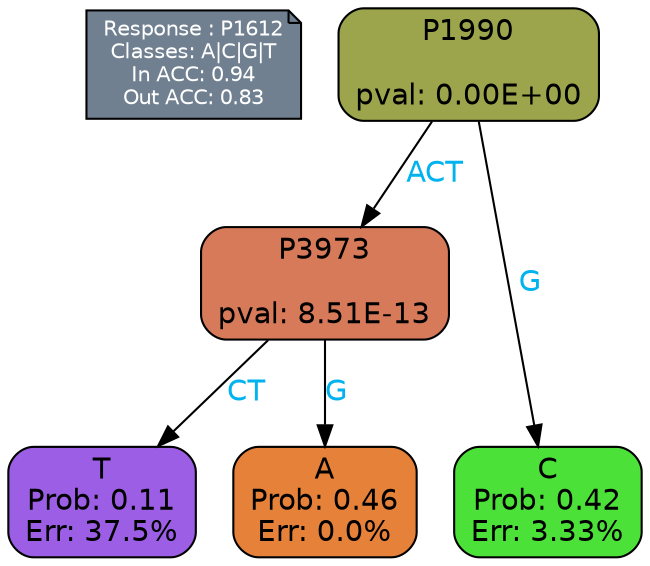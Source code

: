 digraph Tree {
node [shape=box, style="filled, rounded", color="black", fontname=helvetica] ;
graph [ranksep=equally, splines=polylines, bgcolor=transparent, dpi=600] ;
edge [fontname=helvetica] ;
LEGEND [label="Response : P1612
Classes: A|C|G|T
In ACC: 0.94
Out ACC: 0.83
",shape=note,align=left,style=filled,fillcolor="slategray",fontcolor="white",fontsize=10];1 [label="P1990

pval: 0.00E+00", fillcolor="#9ca54c"] ;
2 [label="P3973

pval: 8.51E-13", fillcolor="#d67a5a"] ;
3 [label="T
Prob: 0.11
Err: 37.5%", fillcolor="#9b5ee5"] ;
4 [label="A
Prob: 0.46
Err: 0.0%", fillcolor="#e58139"] ;
5 [label="C
Prob: 0.42
Err: 3.33%", fillcolor="#4ce139"] ;
1 -> 2 [label="ACT",fontcolor=deepskyblue2] ;
1 -> 5 [label="G",fontcolor=deepskyblue2] ;
2 -> 3 [label="CT",fontcolor=deepskyblue2] ;
2 -> 4 [label="G",fontcolor=deepskyblue2] ;
{rank = same; 3;4;5;}{rank = same; LEGEND;1;}}